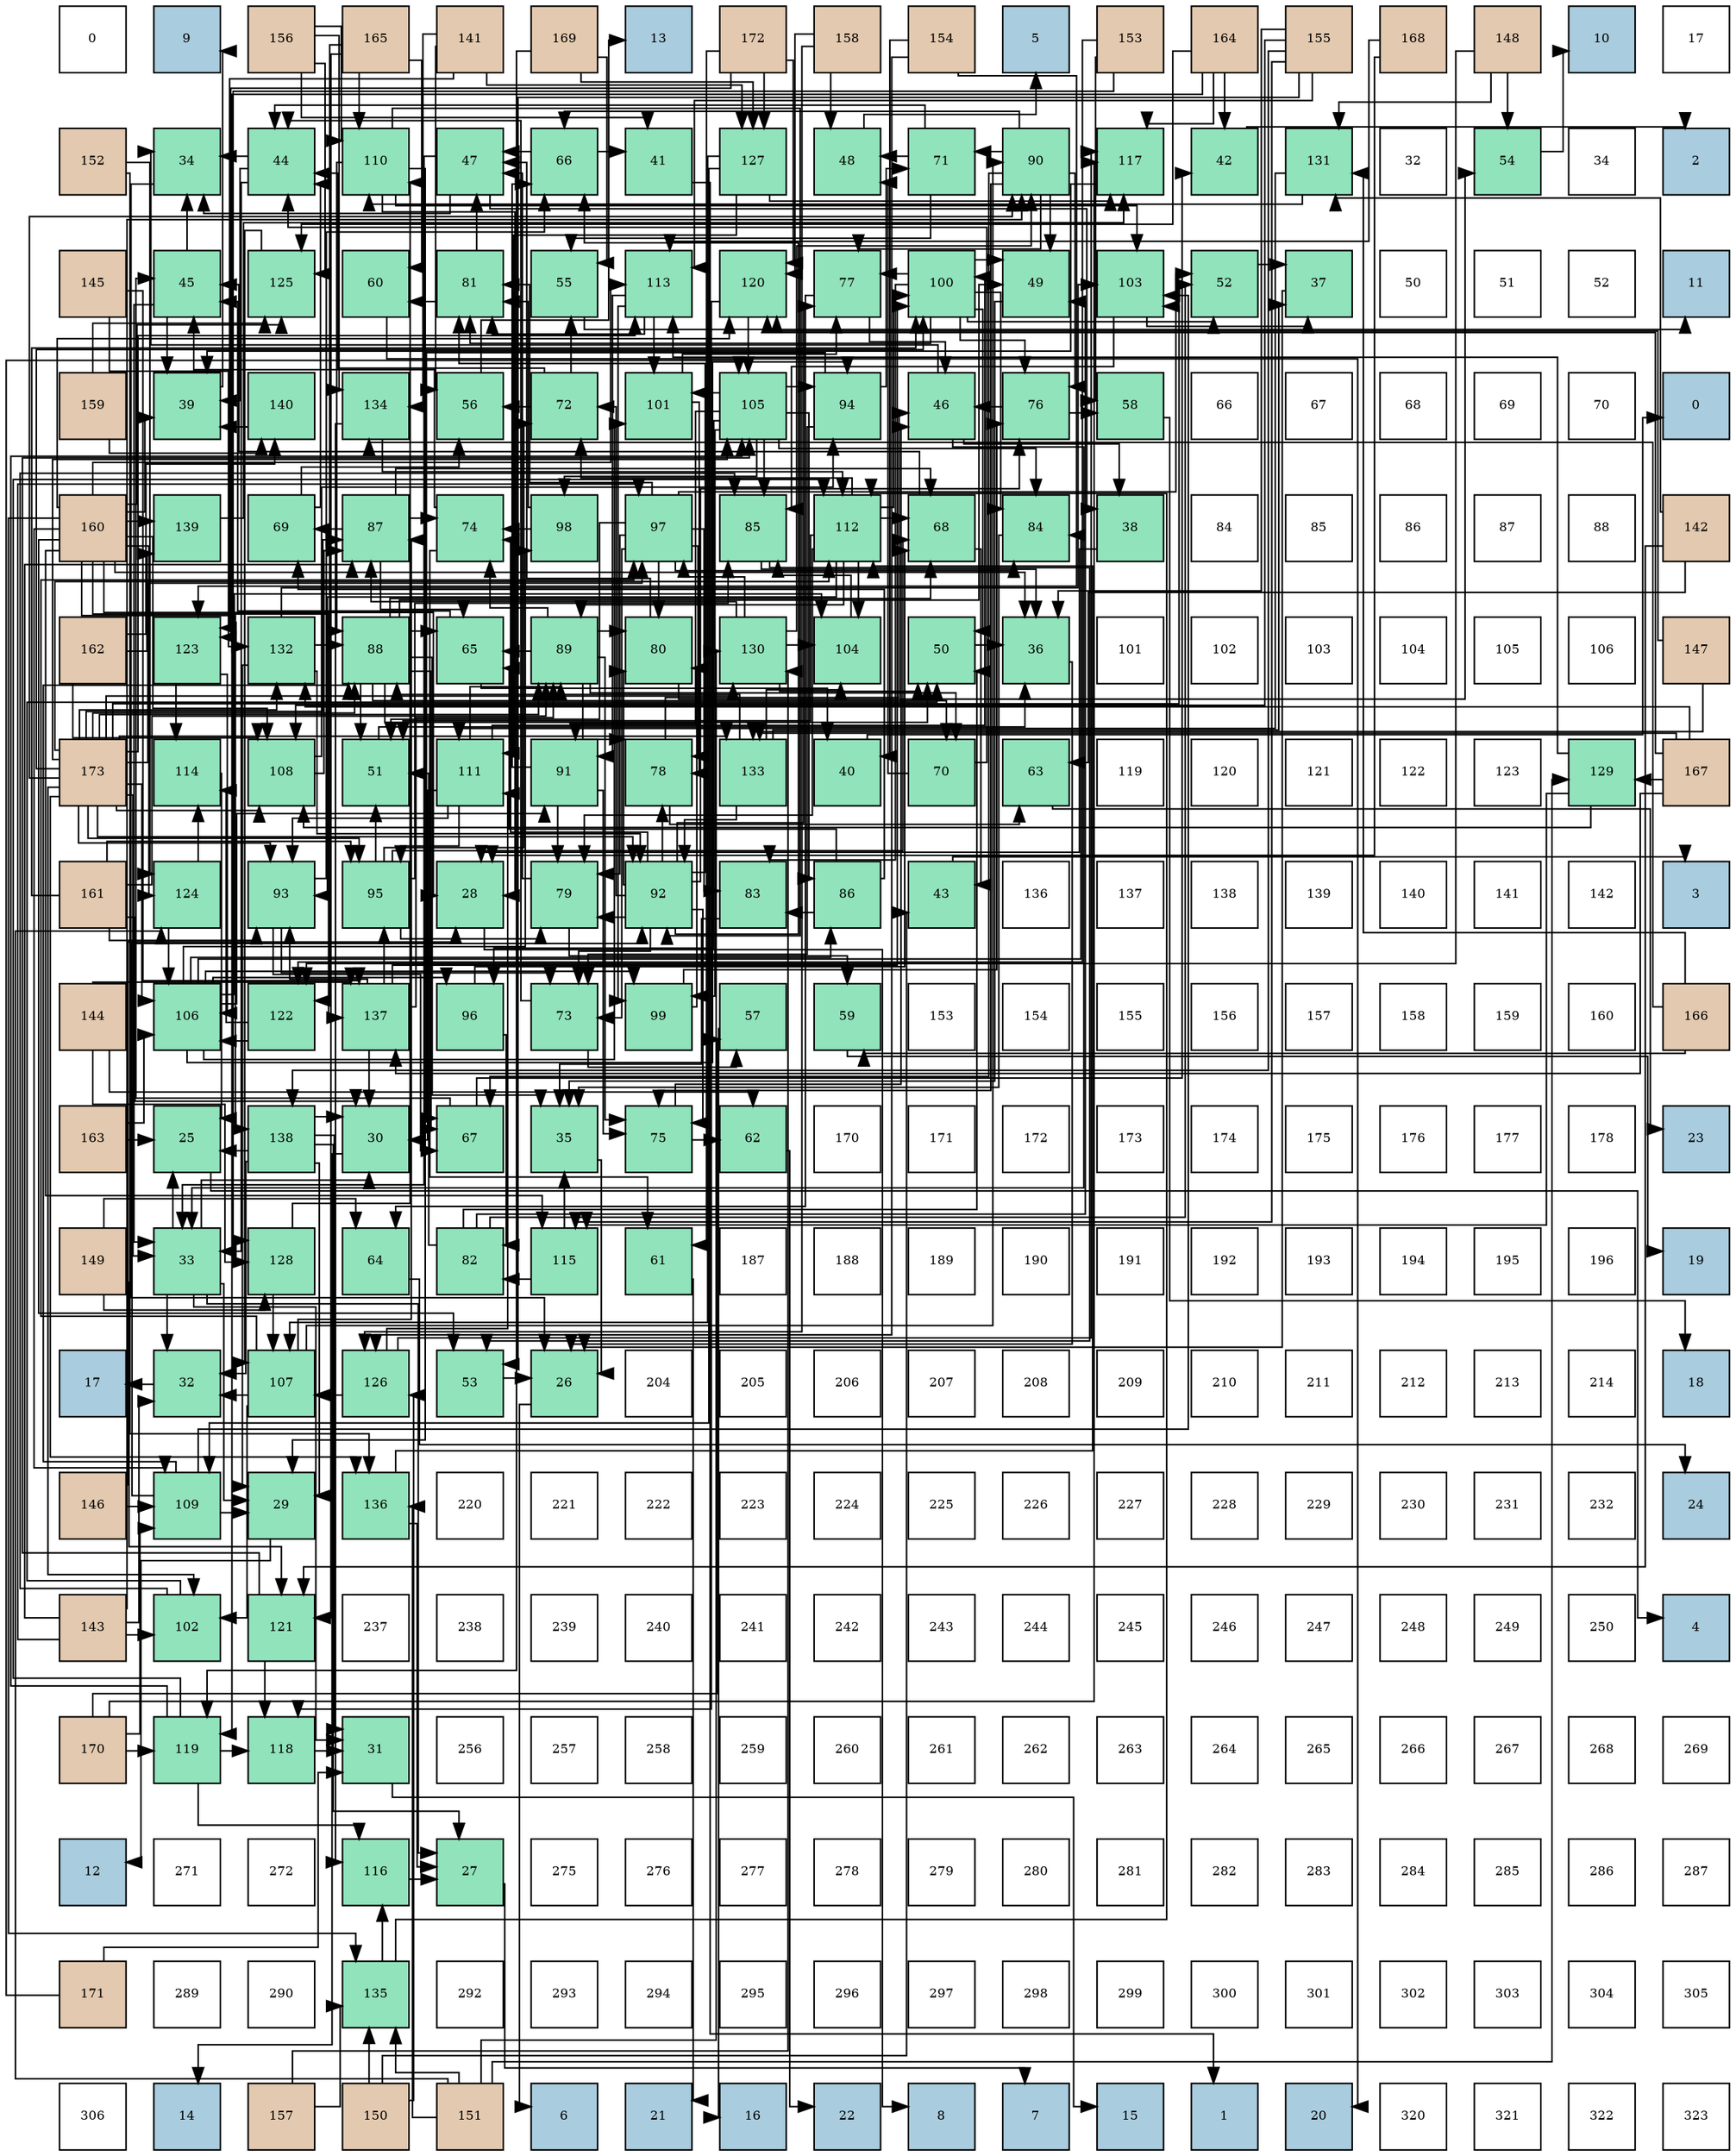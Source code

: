 digraph layout{
 rankdir=TB;
 splines=ortho;
 node [style=filled shape=square fixedsize=true width=0.6];
0[label="0", fontsize=8, fillcolor="#ffffff"];
1[label="9", fontsize=8, fillcolor="#a9ccde"];
2[label="156", fontsize=8, fillcolor="#e3c9af"];
3[label="165", fontsize=8, fillcolor="#e3c9af"];
4[label="141", fontsize=8, fillcolor="#e3c9af"];
5[label="169", fontsize=8, fillcolor="#e3c9af"];
6[label="13", fontsize=8, fillcolor="#a9ccde"];
7[label="172", fontsize=8, fillcolor="#e3c9af"];
8[label="158", fontsize=8, fillcolor="#e3c9af"];
9[label="154", fontsize=8, fillcolor="#e3c9af"];
10[label="5", fontsize=8, fillcolor="#a9ccde"];
11[label="153", fontsize=8, fillcolor="#e3c9af"];
12[label="164", fontsize=8, fillcolor="#e3c9af"];
13[label="155", fontsize=8, fillcolor="#e3c9af"];
14[label="168", fontsize=8, fillcolor="#e3c9af"];
15[label="148", fontsize=8, fillcolor="#e3c9af"];
16[label="10", fontsize=8, fillcolor="#a9ccde"];
17[label="17", fontsize=8, fillcolor="#ffffff"];
18[label="152", fontsize=8, fillcolor="#e3c9af"];
19[label="34", fontsize=8, fillcolor="#91e3bb"];
20[label="44", fontsize=8, fillcolor="#91e3bb"];
21[label="110", fontsize=8, fillcolor="#91e3bb"];
22[label="47", fontsize=8, fillcolor="#91e3bb"];
23[label="66", fontsize=8, fillcolor="#91e3bb"];
24[label="41", fontsize=8, fillcolor="#91e3bb"];
25[label="127", fontsize=8, fillcolor="#91e3bb"];
26[label="48", fontsize=8, fillcolor="#91e3bb"];
27[label="71", fontsize=8, fillcolor="#91e3bb"];
28[label="90", fontsize=8, fillcolor="#91e3bb"];
29[label="117", fontsize=8, fillcolor="#91e3bb"];
30[label="42", fontsize=8, fillcolor="#91e3bb"];
31[label="131", fontsize=8, fillcolor="#91e3bb"];
32[label="32", fontsize=8, fillcolor="#ffffff"];
33[label="54", fontsize=8, fillcolor="#91e3bb"];
34[label="34", fontsize=8, fillcolor="#ffffff"];
35[label="2", fontsize=8, fillcolor="#a9ccde"];
36[label="145", fontsize=8, fillcolor="#e3c9af"];
37[label="45", fontsize=8, fillcolor="#91e3bb"];
38[label="125", fontsize=8, fillcolor="#91e3bb"];
39[label="60", fontsize=8, fillcolor="#91e3bb"];
40[label="81", fontsize=8, fillcolor="#91e3bb"];
41[label="55", fontsize=8, fillcolor="#91e3bb"];
42[label="113", fontsize=8, fillcolor="#91e3bb"];
43[label="120", fontsize=8, fillcolor="#91e3bb"];
44[label="77", fontsize=8, fillcolor="#91e3bb"];
45[label="100", fontsize=8, fillcolor="#91e3bb"];
46[label="49", fontsize=8, fillcolor="#91e3bb"];
47[label="103", fontsize=8, fillcolor="#91e3bb"];
48[label="52", fontsize=8, fillcolor="#91e3bb"];
49[label="37", fontsize=8, fillcolor="#91e3bb"];
50[label="50", fontsize=8, fillcolor="#ffffff"];
51[label="51", fontsize=8, fillcolor="#ffffff"];
52[label="52", fontsize=8, fillcolor="#ffffff"];
53[label="11", fontsize=8, fillcolor="#a9ccde"];
54[label="159", fontsize=8, fillcolor="#e3c9af"];
55[label="39", fontsize=8, fillcolor="#91e3bb"];
56[label="140", fontsize=8, fillcolor="#91e3bb"];
57[label="134", fontsize=8, fillcolor="#91e3bb"];
58[label="56", fontsize=8, fillcolor="#91e3bb"];
59[label="72", fontsize=8, fillcolor="#91e3bb"];
60[label="101", fontsize=8, fillcolor="#91e3bb"];
61[label="105", fontsize=8, fillcolor="#91e3bb"];
62[label="94", fontsize=8, fillcolor="#91e3bb"];
63[label="46", fontsize=8, fillcolor="#91e3bb"];
64[label="76", fontsize=8, fillcolor="#91e3bb"];
65[label="58", fontsize=8, fillcolor="#91e3bb"];
66[label="66", fontsize=8, fillcolor="#ffffff"];
67[label="67", fontsize=8, fillcolor="#ffffff"];
68[label="68", fontsize=8, fillcolor="#ffffff"];
69[label="69", fontsize=8, fillcolor="#ffffff"];
70[label="70", fontsize=8, fillcolor="#ffffff"];
71[label="0", fontsize=8, fillcolor="#a9ccde"];
72[label="160", fontsize=8, fillcolor="#e3c9af"];
73[label="139", fontsize=8, fillcolor="#91e3bb"];
74[label="69", fontsize=8, fillcolor="#91e3bb"];
75[label="87", fontsize=8, fillcolor="#91e3bb"];
76[label="74", fontsize=8, fillcolor="#91e3bb"];
77[label="98", fontsize=8, fillcolor="#91e3bb"];
78[label="97", fontsize=8, fillcolor="#91e3bb"];
79[label="85", fontsize=8, fillcolor="#91e3bb"];
80[label="112", fontsize=8, fillcolor="#91e3bb"];
81[label="68", fontsize=8, fillcolor="#91e3bb"];
82[label="84", fontsize=8, fillcolor="#91e3bb"];
83[label="38", fontsize=8, fillcolor="#91e3bb"];
84[label="84", fontsize=8, fillcolor="#ffffff"];
85[label="85", fontsize=8, fillcolor="#ffffff"];
86[label="86", fontsize=8, fillcolor="#ffffff"];
87[label="87", fontsize=8, fillcolor="#ffffff"];
88[label="88", fontsize=8, fillcolor="#ffffff"];
89[label="142", fontsize=8, fillcolor="#e3c9af"];
90[label="162", fontsize=8, fillcolor="#e3c9af"];
91[label="123", fontsize=8, fillcolor="#91e3bb"];
92[label="132", fontsize=8, fillcolor="#91e3bb"];
93[label="88", fontsize=8, fillcolor="#91e3bb"];
94[label="65", fontsize=8, fillcolor="#91e3bb"];
95[label="89", fontsize=8, fillcolor="#91e3bb"];
96[label="80", fontsize=8, fillcolor="#91e3bb"];
97[label="130", fontsize=8, fillcolor="#91e3bb"];
98[label="104", fontsize=8, fillcolor="#91e3bb"];
99[label="50", fontsize=8, fillcolor="#91e3bb"];
100[label="36", fontsize=8, fillcolor="#91e3bb"];
101[label="101", fontsize=8, fillcolor="#ffffff"];
102[label="102", fontsize=8, fillcolor="#ffffff"];
103[label="103", fontsize=8, fillcolor="#ffffff"];
104[label="104", fontsize=8, fillcolor="#ffffff"];
105[label="105", fontsize=8, fillcolor="#ffffff"];
106[label="106", fontsize=8, fillcolor="#ffffff"];
107[label="147", fontsize=8, fillcolor="#e3c9af"];
108[label="173", fontsize=8, fillcolor="#e3c9af"];
109[label="114", fontsize=8, fillcolor="#91e3bb"];
110[label="108", fontsize=8, fillcolor="#91e3bb"];
111[label="51", fontsize=8, fillcolor="#91e3bb"];
112[label="111", fontsize=8, fillcolor="#91e3bb"];
113[label="91", fontsize=8, fillcolor="#91e3bb"];
114[label="78", fontsize=8, fillcolor="#91e3bb"];
115[label="133", fontsize=8, fillcolor="#91e3bb"];
116[label="40", fontsize=8, fillcolor="#91e3bb"];
117[label="70", fontsize=8, fillcolor="#91e3bb"];
118[label="63", fontsize=8, fillcolor="#91e3bb"];
119[label="119", fontsize=8, fillcolor="#ffffff"];
120[label="120", fontsize=8, fillcolor="#ffffff"];
121[label="121", fontsize=8, fillcolor="#ffffff"];
122[label="122", fontsize=8, fillcolor="#ffffff"];
123[label="123", fontsize=8, fillcolor="#ffffff"];
124[label="129", fontsize=8, fillcolor="#91e3bb"];
125[label="167", fontsize=8, fillcolor="#e3c9af"];
126[label="161", fontsize=8, fillcolor="#e3c9af"];
127[label="124", fontsize=8, fillcolor="#91e3bb"];
128[label="93", fontsize=8, fillcolor="#91e3bb"];
129[label="95", fontsize=8, fillcolor="#91e3bb"];
130[label="28", fontsize=8, fillcolor="#91e3bb"];
131[label="79", fontsize=8, fillcolor="#91e3bb"];
132[label="92", fontsize=8, fillcolor="#91e3bb"];
133[label="83", fontsize=8, fillcolor="#91e3bb"];
134[label="86", fontsize=8, fillcolor="#91e3bb"];
135[label="43", fontsize=8, fillcolor="#91e3bb"];
136[label="136", fontsize=8, fillcolor="#ffffff"];
137[label="137", fontsize=8, fillcolor="#ffffff"];
138[label="138", fontsize=8, fillcolor="#ffffff"];
139[label="139", fontsize=8, fillcolor="#ffffff"];
140[label="140", fontsize=8, fillcolor="#ffffff"];
141[label="141", fontsize=8, fillcolor="#ffffff"];
142[label="142", fontsize=8, fillcolor="#ffffff"];
143[label="3", fontsize=8, fillcolor="#a9ccde"];
144[label="144", fontsize=8, fillcolor="#e3c9af"];
145[label="106", fontsize=8, fillcolor="#91e3bb"];
146[label="122", fontsize=8, fillcolor="#91e3bb"];
147[label="137", fontsize=8, fillcolor="#91e3bb"];
148[label="96", fontsize=8, fillcolor="#91e3bb"];
149[label="73", fontsize=8, fillcolor="#91e3bb"];
150[label="99", fontsize=8, fillcolor="#91e3bb"];
151[label="57", fontsize=8, fillcolor="#91e3bb"];
152[label="59", fontsize=8, fillcolor="#91e3bb"];
153[label="153", fontsize=8, fillcolor="#ffffff"];
154[label="154", fontsize=8, fillcolor="#ffffff"];
155[label="155", fontsize=8, fillcolor="#ffffff"];
156[label="156", fontsize=8, fillcolor="#ffffff"];
157[label="157", fontsize=8, fillcolor="#ffffff"];
158[label="158", fontsize=8, fillcolor="#ffffff"];
159[label="159", fontsize=8, fillcolor="#ffffff"];
160[label="160", fontsize=8, fillcolor="#ffffff"];
161[label="166", fontsize=8, fillcolor="#e3c9af"];
162[label="163", fontsize=8, fillcolor="#e3c9af"];
163[label="25", fontsize=8, fillcolor="#91e3bb"];
164[label="138", fontsize=8, fillcolor="#91e3bb"];
165[label="30", fontsize=8, fillcolor="#91e3bb"];
166[label="67", fontsize=8, fillcolor="#91e3bb"];
167[label="35", fontsize=8, fillcolor="#91e3bb"];
168[label="75", fontsize=8, fillcolor="#91e3bb"];
169[label="62", fontsize=8, fillcolor="#91e3bb"];
170[label="170", fontsize=8, fillcolor="#ffffff"];
171[label="171", fontsize=8, fillcolor="#ffffff"];
172[label="172", fontsize=8, fillcolor="#ffffff"];
173[label="173", fontsize=8, fillcolor="#ffffff"];
174[label="174", fontsize=8, fillcolor="#ffffff"];
175[label="175", fontsize=8, fillcolor="#ffffff"];
176[label="176", fontsize=8, fillcolor="#ffffff"];
177[label="177", fontsize=8, fillcolor="#ffffff"];
178[label="178", fontsize=8, fillcolor="#ffffff"];
179[label="23", fontsize=8, fillcolor="#a9ccde"];
180[label="149", fontsize=8, fillcolor="#e3c9af"];
181[label="33", fontsize=8, fillcolor="#91e3bb"];
182[label="128", fontsize=8, fillcolor="#91e3bb"];
183[label="64", fontsize=8, fillcolor="#91e3bb"];
184[label="82", fontsize=8, fillcolor="#91e3bb"];
185[label="115", fontsize=8, fillcolor="#91e3bb"];
186[label="61", fontsize=8, fillcolor="#91e3bb"];
187[label="187", fontsize=8, fillcolor="#ffffff"];
188[label="188", fontsize=8, fillcolor="#ffffff"];
189[label="189", fontsize=8, fillcolor="#ffffff"];
190[label="190", fontsize=8, fillcolor="#ffffff"];
191[label="191", fontsize=8, fillcolor="#ffffff"];
192[label="192", fontsize=8, fillcolor="#ffffff"];
193[label="193", fontsize=8, fillcolor="#ffffff"];
194[label="194", fontsize=8, fillcolor="#ffffff"];
195[label="195", fontsize=8, fillcolor="#ffffff"];
196[label="196", fontsize=8, fillcolor="#ffffff"];
197[label="19", fontsize=8, fillcolor="#a9ccde"];
198[label="17", fontsize=8, fillcolor="#a9ccde"];
199[label="32", fontsize=8, fillcolor="#91e3bb"];
200[label="107", fontsize=8, fillcolor="#91e3bb"];
201[label="126", fontsize=8, fillcolor="#91e3bb"];
202[label="53", fontsize=8, fillcolor="#91e3bb"];
203[label="26", fontsize=8, fillcolor="#91e3bb"];
204[label="204", fontsize=8, fillcolor="#ffffff"];
205[label="205", fontsize=8, fillcolor="#ffffff"];
206[label="206", fontsize=8, fillcolor="#ffffff"];
207[label="207", fontsize=8, fillcolor="#ffffff"];
208[label="208", fontsize=8, fillcolor="#ffffff"];
209[label="209", fontsize=8, fillcolor="#ffffff"];
210[label="210", fontsize=8, fillcolor="#ffffff"];
211[label="211", fontsize=8, fillcolor="#ffffff"];
212[label="212", fontsize=8, fillcolor="#ffffff"];
213[label="213", fontsize=8, fillcolor="#ffffff"];
214[label="214", fontsize=8, fillcolor="#ffffff"];
215[label="18", fontsize=8, fillcolor="#a9ccde"];
216[label="146", fontsize=8, fillcolor="#e3c9af"];
217[label="109", fontsize=8, fillcolor="#91e3bb"];
218[label="29", fontsize=8, fillcolor="#91e3bb"];
219[label="136", fontsize=8, fillcolor="#91e3bb"];
220[label="220", fontsize=8, fillcolor="#ffffff"];
221[label="221", fontsize=8, fillcolor="#ffffff"];
222[label="222", fontsize=8, fillcolor="#ffffff"];
223[label="223", fontsize=8, fillcolor="#ffffff"];
224[label="224", fontsize=8, fillcolor="#ffffff"];
225[label="225", fontsize=8, fillcolor="#ffffff"];
226[label="226", fontsize=8, fillcolor="#ffffff"];
227[label="227", fontsize=8, fillcolor="#ffffff"];
228[label="228", fontsize=8, fillcolor="#ffffff"];
229[label="229", fontsize=8, fillcolor="#ffffff"];
230[label="230", fontsize=8, fillcolor="#ffffff"];
231[label="231", fontsize=8, fillcolor="#ffffff"];
232[label="232", fontsize=8, fillcolor="#ffffff"];
233[label="24", fontsize=8, fillcolor="#a9ccde"];
234[label="143", fontsize=8, fillcolor="#e3c9af"];
235[label="102", fontsize=8, fillcolor="#91e3bb"];
236[label="121", fontsize=8, fillcolor="#91e3bb"];
237[label="237", fontsize=8, fillcolor="#ffffff"];
238[label="238", fontsize=8, fillcolor="#ffffff"];
239[label="239", fontsize=8, fillcolor="#ffffff"];
240[label="240", fontsize=8, fillcolor="#ffffff"];
241[label="241", fontsize=8, fillcolor="#ffffff"];
242[label="242", fontsize=8, fillcolor="#ffffff"];
243[label="243", fontsize=8, fillcolor="#ffffff"];
244[label="244", fontsize=8, fillcolor="#ffffff"];
245[label="245", fontsize=8, fillcolor="#ffffff"];
246[label="246", fontsize=8, fillcolor="#ffffff"];
247[label="247", fontsize=8, fillcolor="#ffffff"];
248[label="248", fontsize=8, fillcolor="#ffffff"];
249[label="249", fontsize=8, fillcolor="#ffffff"];
250[label="250", fontsize=8, fillcolor="#ffffff"];
251[label="4", fontsize=8, fillcolor="#a9ccde"];
252[label="170", fontsize=8, fillcolor="#e3c9af"];
253[label="119", fontsize=8, fillcolor="#91e3bb"];
254[label="118", fontsize=8, fillcolor="#91e3bb"];
255[label="31", fontsize=8, fillcolor="#91e3bb"];
256[label="256", fontsize=8, fillcolor="#ffffff"];
257[label="257", fontsize=8, fillcolor="#ffffff"];
258[label="258", fontsize=8, fillcolor="#ffffff"];
259[label="259", fontsize=8, fillcolor="#ffffff"];
260[label="260", fontsize=8, fillcolor="#ffffff"];
261[label="261", fontsize=8, fillcolor="#ffffff"];
262[label="262", fontsize=8, fillcolor="#ffffff"];
263[label="263", fontsize=8, fillcolor="#ffffff"];
264[label="264", fontsize=8, fillcolor="#ffffff"];
265[label="265", fontsize=8, fillcolor="#ffffff"];
266[label="266", fontsize=8, fillcolor="#ffffff"];
267[label="267", fontsize=8, fillcolor="#ffffff"];
268[label="268", fontsize=8, fillcolor="#ffffff"];
269[label="269", fontsize=8, fillcolor="#ffffff"];
270[label="12", fontsize=8, fillcolor="#a9ccde"];
271[label="271", fontsize=8, fillcolor="#ffffff"];
272[label="272", fontsize=8, fillcolor="#ffffff"];
273[label="116", fontsize=8, fillcolor="#91e3bb"];
274[label="27", fontsize=8, fillcolor="#91e3bb"];
275[label="275", fontsize=8, fillcolor="#ffffff"];
276[label="276", fontsize=8, fillcolor="#ffffff"];
277[label="277", fontsize=8, fillcolor="#ffffff"];
278[label="278", fontsize=8, fillcolor="#ffffff"];
279[label="279", fontsize=8, fillcolor="#ffffff"];
280[label="280", fontsize=8, fillcolor="#ffffff"];
281[label="281", fontsize=8, fillcolor="#ffffff"];
282[label="282", fontsize=8, fillcolor="#ffffff"];
283[label="283", fontsize=8, fillcolor="#ffffff"];
284[label="284", fontsize=8, fillcolor="#ffffff"];
285[label="285", fontsize=8, fillcolor="#ffffff"];
286[label="286", fontsize=8, fillcolor="#ffffff"];
287[label="287", fontsize=8, fillcolor="#ffffff"];
288[label="171", fontsize=8, fillcolor="#e3c9af"];
289[label="289", fontsize=8, fillcolor="#ffffff"];
290[label="290", fontsize=8, fillcolor="#ffffff"];
291[label="135", fontsize=8, fillcolor="#91e3bb"];
292[label="292", fontsize=8, fillcolor="#ffffff"];
293[label="293", fontsize=8, fillcolor="#ffffff"];
294[label="294", fontsize=8, fillcolor="#ffffff"];
295[label="295", fontsize=8, fillcolor="#ffffff"];
296[label="296", fontsize=8, fillcolor="#ffffff"];
297[label="297", fontsize=8, fillcolor="#ffffff"];
298[label="298", fontsize=8, fillcolor="#ffffff"];
299[label="299", fontsize=8, fillcolor="#ffffff"];
300[label="300", fontsize=8, fillcolor="#ffffff"];
301[label="301", fontsize=8, fillcolor="#ffffff"];
302[label="302", fontsize=8, fillcolor="#ffffff"];
303[label="303", fontsize=8, fillcolor="#ffffff"];
304[label="304", fontsize=8, fillcolor="#ffffff"];
305[label="305", fontsize=8, fillcolor="#ffffff"];
306[label="306", fontsize=8, fillcolor="#ffffff"];
307[label="14", fontsize=8, fillcolor="#a9ccde"];
308[label="157", fontsize=8, fillcolor="#e3c9af"];
309[label="150", fontsize=8, fillcolor="#e3c9af"];
310[label="151", fontsize=8, fillcolor="#e3c9af"];
311[label="6", fontsize=8, fillcolor="#a9ccde"];
312[label="21", fontsize=8, fillcolor="#a9ccde"];
313[label="16", fontsize=8, fillcolor="#a9ccde"];
314[label="22", fontsize=8, fillcolor="#a9ccde"];
315[label="8", fontsize=8, fillcolor="#a9ccde"];
316[label="7", fontsize=8, fillcolor="#a9ccde"];
317[label="15", fontsize=8, fillcolor="#a9ccde"];
318[label="1", fontsize=8, fillcolor="#a9ccde"];
319[label="20", fontsize=8, fillcolor="#a9ccde"];
320[label="320", fontsize=8, fillcolor="#ffffff"];
321[label="321", fontsize=8, fillcolor="#ffffff"];
322[label="322", fontsize=8, fillcolor="#ffffff"];
323[label="323", fontsize=8, fillcolor="#ffffff"];
edge [constraint=false, style=vis];163 -> 251;
203 -> 311;
274 -> 316;
130 -> 315;
218 -> 270;
165 -> 307;
255 -> 317;
199 -> 198;
181 -> 163;
181 -> 274;
181 -> 218;
181 -> 165;
181 -> 255;
181 -> 199;
19 -> 203;
167 -> 203;
100 -> 203;
49 -> 203;
83 -> 130;
55 -> 1;
116 -> 71;
24 -> 318;
30 -> 35;
135 -> 143;
20 -> 181;
20 -> 19;
20 -> 55;
37 -> 181;
37 -> 19;
37 -> 55;
63 -> 181;
63 -> 19;
63 -> 83;
22 -> 181;
22 -> 19;
22 -> 83;
26 -> 10;
46 -> 167;
99 -> 100;
111 -> 100;
48 -> 49;
202 -> 203;
33 -> 16;
41 -> 53;
58 -> 6;
151 -> 313;
65 -> 215;
152 -> 197;
39 -> 319;
186 -> 312;
169 -> 314;
118 -> 179;
183 -> 233;
94 -> 116;
94 -> 37;
23 -> 24;
23 -> 22;
166 -> 30;
166 -> 37;
81 -> 135;
81 -> 37;
74 -> 20;
74 -> 58;
117 -> 20;
117 -> 26;
27 -> 20;
27 -> 26;
27 -> 41;
59 -> 20;
59 -> 41;
59 -> 58;
149 -> 20;
149 -> 151;
76 -> 37;
76 -> 186;
168 -> 63;
168 -> 169;
64 -> 63;
64 -> 65;
44 -> 63;
44 -> 183;
114 -> 63;
114 -> 118;
131 -> 22;
131 -> 152;
96 -> 22;
96 -> 33;
40 -> 22;
40 -> 39;
184 -> 46;
184 -> 99;
184 -> 111;
184 -> 48;
133 -> 167;
82 -> 167;
79 -> 100;
79 -> 202;
134 -> 94;
134 -> 74;
134 -> 133;
75 -> 94;
75 -> 81;
75 -> 74;
75 -> 76;
93 -> 167;
93 -> 46;
93 -> 99;
93 -> 111;
93 -> 94;
93 -> 166;
93 -> 81;
93 -> 117;
95 -> 94;
95 -> 117;
95 -> 76;
95 -> 168;
95 -> 114;
95 -> 96;
28 -> 46;
28 -> 23;
28 -> 166;
28 -> 27;
28 -> 168;
28 -> 64;
28 -> 44;
113 -> 23;
113 -> 168;
113 -> 131;
132 -> 23;
132 -> 59;
132 -> 149;
132 -> 76;
132 -> 168;
132 -> 64;
132 -> 44;
132 -> 114;
132 -> 131;
132 -> 96;
132 -> 40;
128 -> 23;
128 -> 166;
128 -> 149;
62 -> 166;
62 -> 27;
62 -> 149;
129 -> 111;
129 -> 81;
129 -> 59;
129 -> 131;
129 -> 79;
148 -> 81;
148 -> 184;
78 -> 111;
78 -> 48;
78 -> 149;
78 -> 114;
78 -> 131;
78 -> 96;
78 -> 40;
78 -> 133;
78 -> 82;
77 -> 76;
77 -> 40;
150 -> 64;
150 -> 96;
45 -> 46;
45 -> 99;
45 -> 48;
45 -> 64;
45 -> 44;
45 -> 40;
45 -> 133;
45 -> 82;
60 -> 44;
60 -> 114;
235 -> 99;
235 -> 79;
47 -> 49;
47 -> 79;
98 -> 79;
61 -> 82;
61 -> 79;
61 -> 134;
61 -> 113;
61 -> 62;
61 -> 148;
61 -> 77;
61 -> 150;
61 -> 60;
145 -> 82;
145 -> 134;
145 -> 113;
145 -> 62;
145 -> 148;
145 -> 77;
145 -> 150;
145 -> 60;
145 -> 98;
200 -> 199;
200 -> 75;
200 -> 28;
200 -> 78;
200 -> 235;
110 -> 75;
110 -> 62;
217 -> 218;
217 -> 93;
217 -> 132;
217 -> 47;
21 -> 130;
21 -> 218;
21 -> 93;
21 -> 132;
21 -> 47;
112 -> 165;
112 -> 95;
112 -> 128;
112 -> 129;
112 -> 45;
80 -> 111;
80 -> 81;
80 -> 59;
80 -> 131;
80 -> 95;
80 -> 128;
80 -> 45;
80 -> 98;
42 -> 40;
42 -> 113;
42 -> 150;
42 -> 60;
109 -> 163;
185 -> 167;
185 -> 184;
273 -> 274;
29 -> 55;
254 -> 255;
253 -> 61;
253 -> 80;
253 -> 273;
253 -> 254;
43 -> 61;
43 -> 254;
236 -> 61;
236 -> 254;
146 -> 145;
146 -> 109;
91 -> 145;
91 -> 109;
127 -> 145;
127 -> 109;
38 -> 200;
201 -> 200;
201 -> 112;
201 -> 29;
25 -> 200;
25 -> 217;
25 -> 112;
25 -> 29;
182 -> 200;
182 -> 21;
124 -> 110;
124 -> 42;
124 -> 185;
97 -> 99;
97 -> 75;
97 -> 28;
97 -> 78;
97 -> 98;
31 -> 21;
31 -> 112;
92 -> 218;
92 -> 93;
92 -> 132;
92 -> 47;
115 -> 49;
115 -> 93;
115 -> 132;
115 -> 98;
57 -> 80;
57 -> 273;
291 -> 80;
291 -> 273;
219 -> 274;
219 -> 80;
147 -> 165;
147 -> 95;
147 -> 128;
147 -> 129;
147 -> 45;
164 -> 163;
164 -> 274;
164 -> 218;
164 -> 165;
164 -> 255;
164 -> 199;
73 -> 29;
56 -> 55;
4 -> 58;
4 -> 91;
4 -> 25;
4 -> 57;
89 -> 118;
89 -> 236;
89 -> 31;
234 -> 199;
234 -> 75;
234 -> 28;
234 -> 78;
234 -> 235;
144 -> 169;
144 -> 182;
144 -> 147;
36 -> 92;
36 -> 147;
216 -> 130;
216 -> 217;
107 -> 43;
107 -> 115;
15 -> 33;
15 -> 146;
15 -> 31;
180 -> 183;
180 -> 236;
180 -> 182;
309 -> 135;
309 -> 201;
309 -> 291;
310 -> 127;
310 -> 124;
310 -> 97;
310 -> 291;
310 -> 219;
18 -> 127;
18 -> 219;
11 -> 65;
11 -> 146;
11 -> 182;
9 -> 116;
9 -> 91;
9 -> 201;
13 -> 100;
13 -> 202;
13 -> 110;
13 -> 42;
13 -> 185;
13 -> 164;
2 -> 24;
2 -> 21;
2 -> 38;
2 -> 57;
308 -> 97;
308 -> 291;
8 -> 26;
8 -> 43;
8 -> 201;
54 -> 38;
54 -> 56;
72 -> 130;
72 -> 100;
72 -> 55;
72 -> 202;
72 -> 110;
72 -> 217;
72 -> 42;
72 -> 185;
72 -> 43;
72 -> 127;
72 -> 38;
72 -> 291;
72 -> 147;
72 -> 164;
72 -> 73;
126 -> 165;
126 -> 95;
126 -> 128;
126 -> 129;
126 -> 45;
90 -> 110;
90 -> 73;
90 -> 56;
162 -> 163;
162 -> 145;
12 -> 30;
12 -> 29;
12 -> 253;
12 -> 38;
3 -> 39;
3 -> 21;
3 -> 236;
3 -> 146;
161 -> 152;
161 -> 31;
161 -> 57;
125 -> 43;
125 -> 124;
125 -> 92;
125 -> 115;
125 -> 147;
14 -> 130;
14 -> 42;
5 -> 41;
5 -> 253;
5 -> 25;
252 -> 151;
252 -> 217;
252 -> 29;
252 -> 253;
288 -> 255;
288 -> 61;
7 -> 186;
7 -> 43;
7 -> 91;
7 -> 25;
108 -> 181;
108 -> 75;
108 -> 93;
108 -> 95;
108 -> 28;
108 -> 132;
108 -> 128;
108 -> 129;
108 -> 78;
108 -> 45;
108 -> 235;
108 -> 47;
108 -> 61;
108 -> 145;
108 -> 110;
108 -> 80;
108 -> 42;
108 -> 97;
108 -> 92;
108 -> 115;
108 -> 219;
edge [constraint=true, style=invis];
0 -> 18 -> 36 -> 54 -> 72 -> 90 -> 108 -> 126 -> 144 -> 162 -> 180 -> 198 -> 216 -> 234 -> 252 -> 270 -> 288 -> 306;
1 -> 19 -> 37 -> 55 -> 73 -> 91 -> 109 -> 127 -> 145 -> 163 -> 181 -> 199 -> 217 -> 235 -> 253 -> 271 -> 289 -> 307;
2 -> 20 -> 38 -> 56 -> 74 -> 92 -> 110 -> 128 -> 146 -> 164 -> 182 -> 200 -> 218 -> 236 -> 254 -> 272 -> 290 -> 308;
3 -> 21 -> 39 -> 57 -> 75 -> 93 -> 111 -> 129 -> 147 -> 165 -> 183 -> 201 -> 219 -> 237 -> 255 -> 273 -> 291 -> 309;
4 -> 22 -> 40 -> 58 -> 76 -> 94 -> 112 -> 130 -> 148 -> 166 -> 184 -> 202 -> 220 -> 238 -> 256 -> 274 -> 292 -> 310;
5 -> 23 -> 41 -> 59 -> 77 -> 95 -> 113 -> 131 -> 149 -> 167 -> 185 -> 203 -> 221 -> 239 -> 257 -> 275 -> 293 -> 311;
6 -> 24 -> 42 -> 60 -> 78 -> 96 -> 114 -> 132 -> 150 -> 168 -> 186 -> 204 -> 222 -> 240 -> 258 -> 276 -> 294 -> 312;
7 -> 25 -> 43 -> 61 -> 79 -> 97 -> 115 -> 133 -> 151 -> 169 -> 187 -> 205 -> 223 -> 241 -> 259 -> 277 -> 295 -> 313;
8 -> 26 -> 44 -> 62 -> 80 -> 98 -> 116 -> 134 -> 152 -> 170 -> 188 -> 206 -> 224 -> 242 -> 260 -> 278 -> 296 -> 314;
9 -> 27 -> 45 -> 63 -> 81 -> 99 -> 117 -> 135 -> 153 -> 171 -> 189 -> 207 -> 225 -> 243 -> 261 -> 279 -> 297 -> 315;
10 -> 28 -> 46 -> 64 -> 82 -> 100 -> 118 -> 136 -> 154 -> 172 -> 190 -> 208 -> 226 -> 244 -> 262 -> 280 -> 298 -> 316;
11 -> 29 -> 47 -> 65 -> 83 -> 101 -> 119 -> 137 -> 155 -> 173 -> 191 -> 209 -> 227 -> 245 -> 263 -> 281 -> 299 -> 317;
12 -> 30 -> 48 -> 66 -> 84 -> 102 -> 120 -> 138 -> 156 -> 174 -> 192 -> 210 -> 228 -> 246 -> 264 -> 282 -> 300 -> 318;
13 -> 31 -> 49 -> 67 -> 85 -> 103 -> 121 -> 139 -> 157 -> 175 -> 193 -> 211 -> 229 -> 247 -> 265 -> 283 -> 301 -> 319;
14 -> 32 -> 50 -> 68 -> 86 -> 104 -> 122 -> 140 -> 158 -> 176 -> 194 -> 212 -> 230 -> 248 -> 266 -> 284 -> 302 -> 320;
15 -> 33 -> 51 -> 69 -> 87 -> 105 -> 123 -> 141 -> 159 -> 177 -> 195 -> 213 -> 231 -> 249 -> 267 -> 285 -> 303 -> 321;
16 -> 34 -> 52 -> 70 -> 88 -> 106 -> 124 -> 142 -> 160 -> 178 -> 196 -> 214 -> 232 -> 250 -> 268 -> 286 -> 304 -> 322;
17 -> 35 -> 53 -> 71 -> 89 -> 107 -> 125 -> 143 -> 161 -> 179 -> 197 -> 215 -> 233 -> 251 -> 269 -> 287 -> 305 -> 323;
rank = same {0 -> 1 -> 2 -> 3 -> 4 -> 5 -> 6 -> 7 -> 8 -> 9 -> 10 -> 11 -> 12 -> 13 -> 14 -> 15 -> 16 -> 17};
rank = same {18 -> 19 -> 20 -> 21 -> 22 -> 23 -> 24 -> 25 -> 26 -> 27 -> 28 -> 29 -> 30 -> 31 -> 32 -> 33 -> 34 -> 35};
rank = same {36 -> 37 -> 38 -> 39 -> 40 -> 41 -> 42 -> 43 -> 44 -> 45 -> 46 -> 47 -> 48 -> 49 -> 50 -> 51 -> 52 -> 53};
rank = same {54 -> 55 -> 56 -> 57 -> 58 -> 59 -> 60 -> 61 -> 62 -> 63 -> 64 -> 65 -> 66 -> 67 -> 68 -> 69 -> 70 -> 71};
rank = same {72 -> 73 -> 74 -> 75 -> 76 -> 77 -> 78 -> 79 -> 80 -> 81 -> 82 -> 83 -> 84 -> 85 -> 86 -> 87 -> 88 -> 89};
rank = same {90 -> 91 -> 92 -> 93 -> 94 -> 95 -> 96 -> 97 -> 98 -> 99 -> 100 -> 101 -> 102 -> 103 -> 104 -> 105 -> 106 -> 107};
rank = same {108 -> 109 -> 110 -> 111 -> 112 -> 113 -> 114 -> 115 -> 116 -> 117 -> 118 -> 119 -> 120 -> 121 -> 122 -> 123 -> 124 -> 125};
rank = same {126 -> 127 -> 128 -> 129 -> 130 -> 131 -> 132 -> 133 -> 134 -> 135 -> 136 -> 137 -> 138 -> 139 -> 140 -> 141 -> 142 -> 143};
rank = same {144 -> 145 -> 146 -> 147 -> 148 -> 149 -> 150 -> 151 -> 152 -> 153 -> 154 -> 155 -> 156 -> 157 -> 158 -> 159 -> 160 -> 161};
rank = same {162 -> 163 -> 164 -> 165 -> 166 -> 167 -> 168 -> 169 -> 170 -> 171 -> 172 -> 173 -> 174 -> 175 -> 176 -> 177 -> 178 -> 179};
rank = same {180 -> 181 -> 182 -> 183 -> 184 -> 185 -> 186 -> 187 -> 188 -> 189 -> 190 -> 191 -> 192 -> 193 -> 194 -> 195 -> 196 -> 197};
rank = same {198 -> 199 -> 200 -> 201 -> 202 -> 203 -> 204 -> 205 -> 206 -> 207 -> 208 -> 209 -> 210 -> 211 -> 212 -> 213 -> 214 -> 215};
rank = same {216 -> 217 -> 218 -> 219 -> 220 -> 221 -> 222 -> 223 -> 224 -> 225 -> 226 -> 227 -> 228 -> 229 -> 230 -> 231 -> 232 -> 233};
rank = same {234 -> 235 -> 236 -> 237 -> 238 -> 239 -> 240 -> 241 -> 242 -> 243 -> 244 -> 245 -> 246 -> 247 -> 248 -> 249 -> 250 -> 251};
rank = same {252 -> 253 -> 254 -> 255 -> 256 -> 257 -> 258 -> 259 -> 260 -> 261 -> 262 -> 263 -> 264 -> 265 -> 266 -> 267 -> 268 -> 269};
rank = same {270 -> 271 -> 272 -> 273 -> 274 -> 275 -> 276 -> 277 -> 278 -> 279 -> 280 -> 281 -> 282 -> 283 -> 284 -> 285 -> 286 -> 287};
rank = same {288 -> 289 -> 290 -> 291 -> 292 -> 293 -> 294 -> 295 -> 296 -> 297 -> 298 -> 299 -> 300 -> 301 -> 302 -> 303 -> 304 -> 305};
rank = same {306 -> 307 -> 308 -> 309 -> 310 -> 311 -> 312 -> 313 -> 314 -> 315 -> 316 -> 317 -> 318 -> 319 -> 320 -> 321 -> 322 -> 323};
}